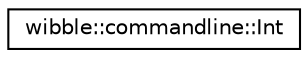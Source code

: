 digraph G
{
  edge [fontname="Helvetica",fontsize="10",labelfontname="Helvetica",labelfontsize="10"];
  node [fontname="Helvetica",fontsize="10",shape=record];
  rankdir="LR";
  Node1 [label="wibble::commandline::Int",height=0.2,width=0.4,color="black", fillcolor="white", style="filled",URL="$structwibble_1_1commandline_1_1Int.html"];
}
